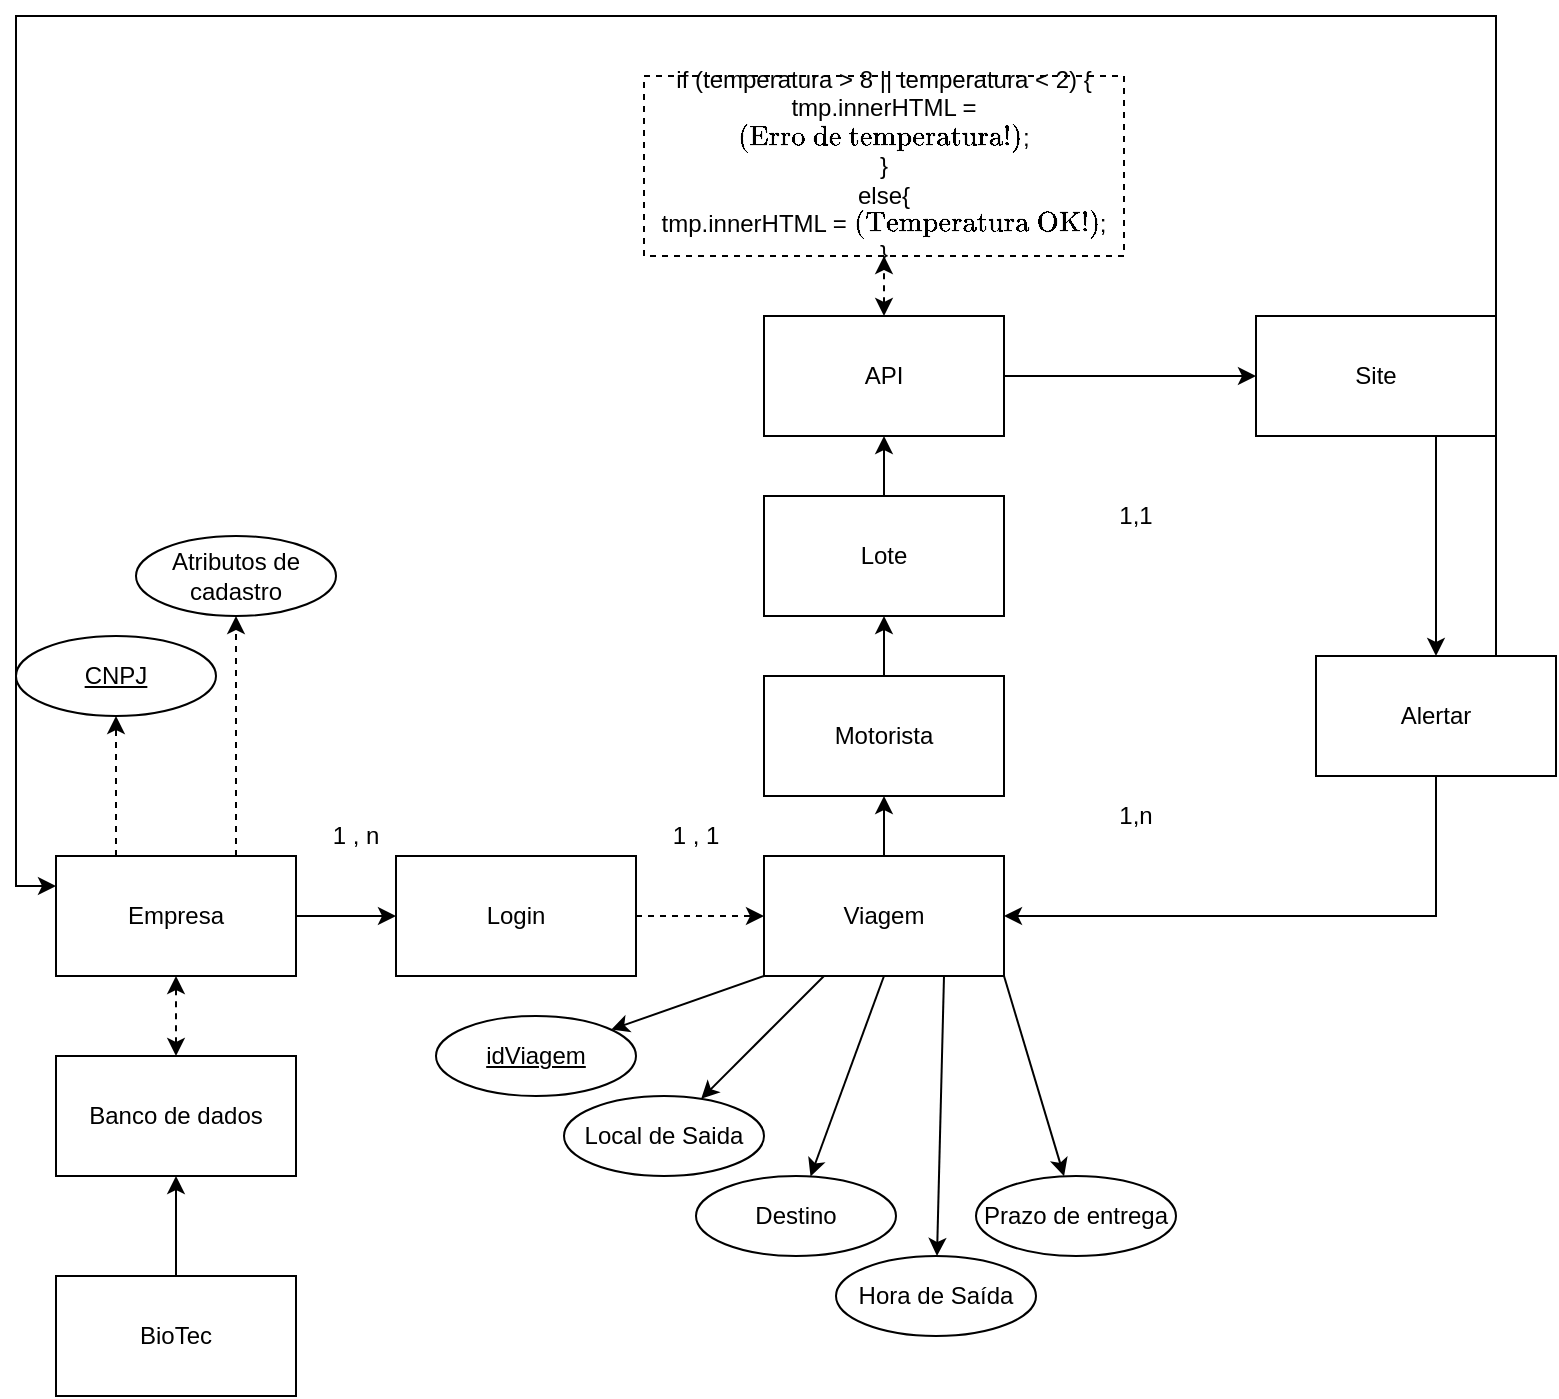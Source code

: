 <mxfile version="13.7.3" type="device"><diagram id="-0zC1rohII1SR_Wwhp1w" name="Página-1"><mxGraphModel dx="790" dy="534" grid="1" gridSize="10" guides="1" tooltips="1" connect="1" arrows="1" fold="1" page="1" pageScale="1" pageWidth="827" pageHeight="1169" math="0" shadow="0"><root><mxCell id="0"/><mxCell id="1" parent="0"/><mxCell id="Hk_B_Wft5oAu4eHeJU2e-6" style="edgeStyle=orthogonalEdgeStyle;rounded=0;orthogonalLoop=1;jettySize=auto;html=1;exitX=1;exitY=0.5;exitDx=0;exitDy=0;entryX=0;entryY=0.5;entryDx=0;entryDy=0;" parent="1" source="Hk_B_Wft5oAu4eHeJU2e-1" target="Hk_B_Wft5oAu4eHeJU2e-2" edge="1"><mxGeometry relative="1" as="geometry"/></mxCell><mxCell id="Hk_B_Wft5oAu4eHeJU2e-21" style="edgeStyle=orthogonalEdgeStyle;rounded=0;orthogonalLoop=1;jettySize=auto;html=1;exitX=0.25;exitY=0;exitDx=0;exitDy=0;entryX=0.5;entryY=1;entryDx=0;entryDy=0;dashed=1;" parent="1" source="Hk_B_Wft5oAu4eHeJU2e-1" target="Hk_B_Wft5oAu4eHeJU2e-22" edge="1"><mxGeometry relative="1" as="geometry"><mxPoint x="200" y="370" as="targetPoint"/></mxGeometry></mxCell><mxCell id="Hk_B_Wft5oAu4eHeJU2e-30" style="edgeStyle=orthogonalEdgeStyle;rounded=0;orthogonalLoop=1;jettySize=auto;html=1;exitX=0.75;exitY=0;exitDx=0;exitDy=0;dashed=1;" parent="1" source="Hk_B_Wft5oAu4eHeJU2e-1" target="Hk_B_Wft5oAu4eHeJU2e-31" edge="1"><mxGeometry relative="1" as="geometry"><mxPoint x="290.0" y="340" as="targetPoint"/></mxGeometry></mxCell><mxCell id="Hk_B_Wft5oAu4eHeJU2e-1" value="Empresa" style="rounded=0;whiteSpace=wrap;html=1;" parent="1" vertex="1"><mxGeometry x="60" y="440" width="120" height="60" as="geometry"/></mxCell><mxCell id="Hk_B_Wft5oAu4eHeJU2e-28" style="edgeStyle=orthogonalEdgeStyle;rounded=0;orthogonalLoop=1;jettySize=auto;html=1;exitX=1;exitY=0.5;exitDx=0;exitDy=0;dashed=1;entryX=0;entryY=0.5;entryDx=0;entryDy=0;" parent="1" source="Hk_B_Wft5oAu4eHeJU2e-2" target="Hk_B_Wft5oAu4eHeJU2e-3" edge="1"><mxGeometry relative="1" as="geometry"><mxPoint x="510" y="470" as="targetPoint"/></mxGeometry></mxCell><mxCell id="Hk_B_Wft5oAu4eHeJU2e-2" value="Login" style="rounded=0;whiteSpace=wrap;html=1;" parent="1" vertex="1"><mxGeometry x="230" y="440" width="120" height="60" as="geometry"/></mxCell><mxCell id="Hk_B_Wft5oAu4eHeJU2e-8" style="edgeStyle=orthogonalEdgeStyle;rounded=0;orthogonalLoop=1;jettySize=auto;html=1;exitX=0.5;exitY=0;exitDx=0;exitDy=0;entryX=0.5;entryY=1;entryDx=0;entryDy=0;" parent="1" source="Hk_B_Wft5oAu4eHeJU2e-3" target="Hk_B_Wft5oAu4eHeJU2e-5" edge="1"><mxGeometry relative="1" as="geometry"/></mxCell><mxCell id="Hk_B_Wft5oAu4eHeJU2e-3" value="Viagem&lt;br&gt;" style="rounded=0;whiteSpace=wrap;html=1;" parent="1" vertex="1"><mxGeometry x="414" y="440" width="120" height="60" as="geometry"/></mxCell><mxCell id="0QOD-j4vOCGR0kOp7byz-8" style="edgeStyle=orthogonalEdgeStyle;rounded=0;orthogonalLoop=1;jettySize=auto;html=1;exitX=1;exitY=0.5;exitDx=0;exitDy=0;entryX=0;entryY=0.5;entryDx=0;entryDy=0;" parent="1" source="Hk_B_Wft5oAu4eHeJU2e-4" target="0QOD-j4vOCGR0kOp7byz-7" edge="1"><mxGeometry relative="1" as="geometry"/></mxCell><mxCell id="Hk_B_Wft5oAu4eHeJU2e-4" value="API" style="rounded=0;whiteSpace=wrap;html=1;" parent="1" vertex="1"><mxGeometry x="414" y="170" width="120" height="60" as="geometry"/></mxCell><mxCell id="Hk_B_Wft5oAu4eHeJU2e-5" value="Motorista" style="rounded=0;whiteSpace=wrap;html=1;" parent="1" vertex="1"><mxGeometry x="414" y="350" width="120" height="60" as="geometry"/></mxCell><mxCell id="Hk_B_Wft5oAu4eHeJU2e-10" value="1 , n" style="text;html=1;strokeColor=none;fillColor=none;align=center;verticalAlign=middle;whiteSpace=wrap;rounded=0;" parent="1" vertex="1"><mxGeometry x="190" y="420" width="40" height="20" as="geometry"/></mxCell><mxCell id="Hk_B_Wft5oAu4eHeJU2e-12" value="1,n" style="text;html=1;strokeColor=none;fillColor=none;align=center;verticalAlign=middle;whiteSpace=wrap;rounded=0;" parent="1" vertex="1"><mxGeometry x="580" y="410" width="40" height="20" as="geometry"/></mxCell><mxCell id="Hk_B_Wft5oAu4eHeJU2e-13" value="1,1" style="text;html=1;strokeColor=none;fillColor=none;align=center;verticalAlign=middle;whiteSpace=wrap;rounded=0;" parent="1" vertex="1"><mxGeometry x="580" y="260" width="40" height="20" as="geometry"/></mxCell><mxCell id="Hk_B_Wft5oAu4eHeJU2e-32" style="edgeStyle=orthogonalEdgeStyle;rounded=0;orthogonalLoop=1;jettySize=auto;html=1;exitX=0.5;exitY=1;exitDx=0;exitDy=0;entryX=1;entryY=0.5;entryDx=0;entryDy=0;" parent="1" source="Hk_B_Wft5oAu4eHeJU2e-14" target="Hk_B_Wft5oAu4eHeJU2e-3" edge="1"><mxGeometry relative="1" as="geometry"/></mxCell><mxCell id="0QOD-j4vOCGR0kOp7byz-11" style="edgeStyle=orthogonalEdgeStyle;rounded=0;orthogonalLoop=1;jettySize=auto;html=1;exitX=0.75;exitY=0;exitDx=0;exitDy=0;entryX=0;entryY=0.25;entryDx=0;entryDy=0;" parent="1" source="Hk_B_Wft5oAu4eHeJU2e-14" target="Hk_B_Wft5oAu4eHeJU2e-1" edge="1"><mxGeometry relative="1" as="geometry"><Array as="points"><mxPoint x="780" y="340"/><mxPoint x="780" y="20"/><mxPoint x="40" y="20"/><mxPoint x="40" y="455"/></Array></mxGeometry></mxCell><mxCell id="Hk_B_Wft5oAu4eHeJU2e-14" value="Alertar" style="rounded=0;whiteSpace=wrap;html=1;" parent="1" vertex="1"><mxGeometry x="690" y="340" width="120" height="60" as="geometry"/></mxCell><mxCell id="Hk_B_Wft5oAu4eHeJU2e-18" value="if (temperatura &amp;gt; 8 || temperatura &amp;lt; 2) {&lt;br&gt;tmp.innerHTML = `(&quot;Erro de temperatura!&quot;)`;&lt;br&gt;}&lt;br&gt;else{&lt;br&gt;tmp.innerHTML = `(&quot;Temperatura OK!&quot;)`;&lt;br&gt;}" style="text;html=1;align=center;verticalAlign=middle;whiteSpace=wrap;rounded=0;sketch=0;strokeColor=#000000;dashed=1;" parent="1" vertex="1"><mxGeometry x="354" y="50" width="240" height="90" as="geometry"/></mxCell><mxCell id="Hk_B_Wft5oAu4eHeJU2e-19" value="" style="endArrow=classic;startArrow=classic;html=1;entryX=0.5;entryY=1;entryDx=0;entryDy=0;exitX=0.5;exitY=0;exitDx=0;exitDy=0;dashed=1;" parent="1" source="Hk_B_Wft5oAu4eHeJU2e-4" target="Hk_B_Wft5oAu4eHeJU2e-18" edge="1"><mxGeometry width="50" height="50" relative="1" as="geometry"><mxPoint x="430" y="310" as="sourcePoint"/><mxPoint x="480" y="260" as="targetPoint"/></mxGeometry></mxCell><mxCell id="Hk_B_Wft5oAu4eHeJU2e-22" value="CNPJ" style="ellipse;whiteSpace=wrap;html=1;align=center;fontStyle=4;" parent="1" vertex="1"><mxGeometry x="40" y="330" width="100" height="40" as="geometry"/></mxCell><mxCell id="Hk_B_Wft5oAu4eHeJU2e-23" value="Banco de dados" style="rounded=0;whiteSpace=wrap;html=1;sketch=0;strokeColor=#000000;fillColor=none;" parent="1" vertex="1"><mxGeometry x="60" y="540" width="120" height="60" as="geometry"/></mxCell><mxCell id="Hk_B_Wft5oAu4eHeJU2e-24" value="" style="endArrow=classic;startArrow=classic;html=1;dashed=1;exitX=0.5;exitY=0;exitDx=0;exitDy=0;entryX=0.5;entryY=1;entryDx=0;entryDy=0;" parent="1" source="Hk_B_Wft5oAu4eHeJU2e-23" target="Hk_B_Wft5oAu4eHeJU2e-1" edge="1"><mxGeometry width="50" height="50" relative="1" as="geometry"><mxPoint x="380" y="480" as="sourcePoint"/><mxPoint x="430" y="430" as="targetPoint"/></mxGeometry></mxCell><mxCell id="Hk_B_Wft5oAu4eHeJU2e-11" value="1 , 1" style="text;html=1;strokeColor=none;fillColor=none;align=center;verticalAlign=middle;whiteSpace=wrap;rounded=0;" parent="1" vertex="1"><mxGeometry x="360" y="420" width="40" height="20" as="geometry"/></mxCell><mxCell id="Hk_B_Wft5oAu4eHeJU2e-31" value="Atributos de cadastro" style="ellipse;whiteSpace=wrap;html=1;align=center;" parent="1" vertex="1"><mxGeometry x="100.0" y="280" width="100" height="40" as="geometry"/></mxCell><mxCell id="0QOD-j4vOCGR0kOp7byz-3" style="edgeStyle=orthogonalEdgeStyle;rounded=0;orthogonalLoop=1;jettySize=auto;html=1;exitX=0.5;exitY=0;exitDx=0;exitDy=0;entryX=0.5;entryY=1;entryDx=0;entryDy=0;" parent="1" source="0QOD-j4vOCGR0kOp7byz-2" target="Hk_B_Wft5oAu4eHeJU2e-23" edge="1"><mxGeometry relative="1" as="geometry"/></mxCell><mxCell id="0QOD-j4vOCGR0kOp7byz-2" value="BioTec" style="rounded=0;whiteSpace=wrap;html=1;" parent="1" vertex="1"><mxGeometry x="60.002" y="650" width="120" height="60" as="geometry"/></mxCell><mxCell id="0QOD-j4vOCGR0kOp7byz-6" style="edgeStyle=orthogonalEdgeStyle;rounded=0;orthogonalLoop=1;jettySize=auto;html=1;exitX=0.5;exitY=0;exitDx=0;exitDy=0;entryX=0.5;entryY=1;entryDx=0;entryDy=0;" parent="1" source="0QOD-j4vOCGR0kOp7byz-4" target="Hk_B_Wft5oAu4eHeJU2e-4" edge="1"><mxGeometry relative="1" as="geometry"/></mxCell><mxCell id="0QOD-j4vOCGR0kOp7byz-4" value="Lote" style="rounded=0;whiteSpace=wrap;html=1;" parent="1" vertex="1"><mxGeometry x="414" y="260" width="120" height="60" as="geometry"/></mxCell><mxCell id="0QOD-j4vOCGR0kOp7byz-5" value="" style="endArrow=classic;html=1;exitX=0.5;exitY=0;exitDx=0;exitDy=0;entryX=0.5;entryY=1;entryDx=0;entryDy=0;" parent="1" source="Hk_B_Wft5oAu4eHeJU2e-5" target="0QOD-j4vOCGR0kOp7byz-4" edge="1"><mxGeometry width="50" height="50" relative="1" as="geometry"><mxPoint x="380" y="340" as="sourcePoint"/><mxPoint x="430" y="290" as="targetPoint"/></mxGeometry></mxCell><mxCell id="0QOD-j4vOCGR0kOp7byz-9" style="edgeStyle=orthogonalEdgeStyle;rounded=0;orthogonalLoop=1;jettySize=auto;html=1;exitX=0.75;exitY=1;exitDx=0;exitDy=0;entryX=0.5;entryY=0;entryDx=0;entryDy=0;" parent="1" source="0QOD-j4vOCGR0kOp7byz-7" target="Hk_B_Wft5oAu4eHeJU2e-14" edge="1"><mxGeometry relative="1" as="geometry"/></mxCell><mxCell id="0QOD-j4vOCGR0kOp7byz-7" value="Site" style="rounded=0;whiteSpace=wrap;html=1;" parent="1" vertex="1"><mxGeometry x="660" y="170" width="120" height="60" as="geometry"/></mxCell><mxCell id="X6OMYHbuKepisxdn7jv3-1" value="" style="endArrow=classic;html=1;exitX=0.25;exitY=1;exitDx=0;exitDy=0;" edge="1" parent="1" source="Hk_B_Wft5oAu4eHeJU2e-3" target="X6OMYHbuKepisxdn7jv3-2"><mxGeometry width="50" height="50" relative="1" as="geometry"><mxPoint x="380" y="590" as="sourcePoint"/><mxPoint x="430" y="540" as="targetPoint"/></mxGeometry></mxCell><mxCell id="X6OMYHbuKepisxdn7jv3-2" value="Local de Saida" style="ellipse;whiteSpace=wrap;html=1;align=center;" vertex="1" parent="1"><mxGeometry x="314" y="560" width="100" height="40" as="geometry"/></mxCell><mxCell id="X6OMYHbuKepisxdn7jv3-3" value="" style="endArrow=classic;html=1;exitX=0.5;exitY=1;exitDx=0;exitDy=0;" edge="1" parent="1" source="Hk_B_Wft5oAu4eHeJU2e-3" target="X6OMYHbuKepisxdn7jv3-4"><mxGeometry width="50" height="50" relative="1" as="geometry"><mxPoint x="380" y="490" as="sourcePoint"/><mxPoint x="450" y="560" as="targetPoint"/></mxGeometry></mxCell><mxCell id="X6OMYHbuKepisxdn7jv3-4" value="Destino" style="ellipse;whiteSpace=wrap;html=1;align=center;" vertex="1" parent="1"><mxGeometry x="380" y="600" width="100" height="40" as="geometry"/></mxCell><mxCell id="X6OMYHbuKepisxdn7jv3-5" value="" style="endArrow=classic;html=1;exitX=0.75;exitY=1;exitDx=0;exitDy=0;" edge="1" parent="1" source="Hk_B_Wft5oAu4eHeJU2e-3" target="X6OMYHbuKepisxdn7jv3-6"><mxGeometry width="50" height="50" relative="1" as="geometry"><mxPoint x="380" y="190" as="sourcePoint"/><mxPoint x="520" y="560" as="targetPoint"/></mxGeometry></mxCell><mxCell id="X6OMYHbuKepisxdn7jv3-6" value="Hora de Saída&lt;br&gt;" style="ellipse;whiteSpace=wrap;html=1;align=center;" vertex="1" parent="1"><mxGeometry x="450" y="640" width="100" height="40" as="geometry"/></mxCell><mxCell id="X6OMYHbuKepisxdn7jv3-7" value="" style="endArrow=classic;html=1;exitX=1;exitY=1;exitDx=0;exitDy=0;" edge="1" parent="1" source="Hk_B_Wft5oAu4eHeJU2e-3" target="X6OMYHbuKepisxdn7jv3-8"><mxGeometry width="50" height="50" relative="1" as="geometry"><mxPoint x="380" y="590" as="sourcePoint"/><mxPoint x="560" y="610" as="targetPoint"/></mxGeometry></mxCell><mxCell id="X6OMYHbuKepisxdn7jv3-8" value="Prazo de entrega" style="ellipse;whiteSpace=wrap;html=1;align=center;" vertex="1" parent="1"><mxGeometry x="520" y="600" width="100" height="40" as="geometry"/></mxCell><mxCell id="X6OMYHbuKepisxdn7jv3-9" value="" style="endArrow=classic;html=1;exitX=0;exitY=1;exitDx=0;exitDy=0;" edge="1" parent="1" source="Hk_B_Wft5oAu4eHeJU2e-3" target="X6OMYHbuKepisxdn7jv3-10"><mxGeometry width="50" height="50" relative="1" as="geometry"><mxPoint x="380" y="590" as="sourcePoint"/><mxPoint x="310" y="530" as="targetPoint"/></mxGeometry></mxCell><mxCell id="X6OMYHbuKepisxdn7jv3-10" value="idViagem" style="ellipse;whiteSpace=wrap;html=1;align=center;fontStyle=4;" vertex="1" parent="1"><mxGeometry x="250" y="520" width="100" height="40" as="geometry"/></mxCell></root></mxGraphModel></diagram></mxfile>